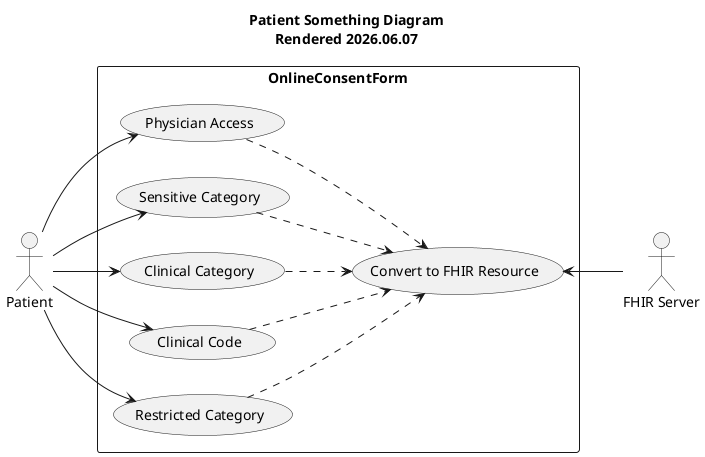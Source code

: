 @startuml Patient Something
title Patient Something Diagram\nRendered %date('yyyy.MM.dd')
:Patient: as p1
:FHIR Server: as FHIR
left to right direction
rectangle OnlineConsentForm{
    (Convert to FHIR Resource) as FR
    FR <-- FHIR
    p1 --> (Physician Access)
    (Physician Access) ..> FR
    p1 --> (Sensitive Category)
    (Sensitive Category) ..> FR
    p1 --> (Clinical Category)
    (Clinical Category) ..> FR
    p1 --> (Clinical Code)
    (Clinical Code) ..> FR
    p1 --> (Restricted Category)
    (Restricted Category) ..> FR
}

@enduml

Clinical Category is content class
Sensitive Category is security label